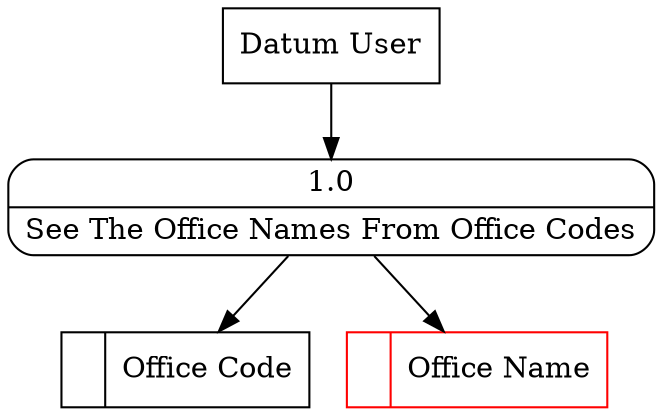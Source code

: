 digraph dfd2{ 
node[shape=record]
200 [label="<f0>  |<f1> Office Code " ];
201 [label="<f0>  |<f1> Office Name " color=red];
202 [label="Datum User" shape=box];
203 [label="{<f0> 1.0|<f1> See The Office Names From Office Codes }" shape=Mrecord];
202 -> 203
203 -> 201
203 -> 200
}